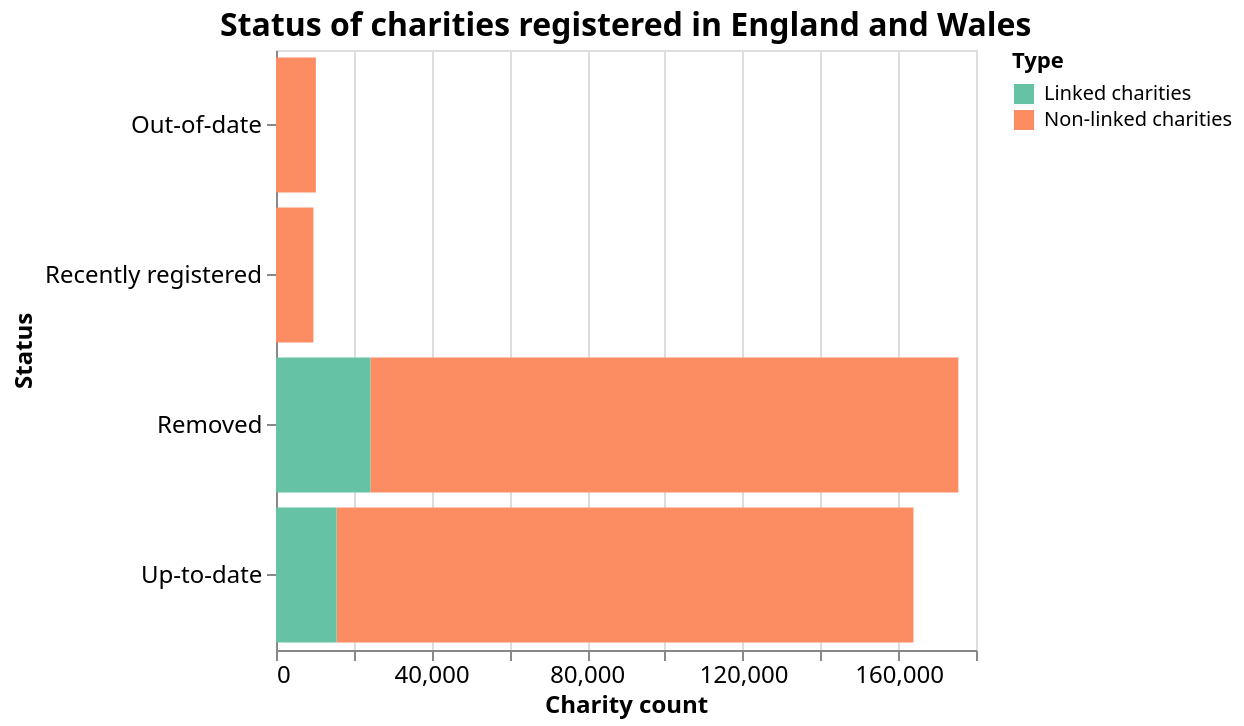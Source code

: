 {"config":{"view":{"width":350,"height":300},"axis":{"labelFont":"Averta","labelFontSize":12,"titleFont":"Averta","titleFontSize":12},"range":{"category":{"scheme":"set2"}},"title":{"font":"Averta","fontSize":16}},"data":{"name":"data-ee4de48c0687aa99cff9ec19379bfe05"},"mark":"bar","encoding":{"color":{"type":"nominal","field":"Type"},"tooltip":[{"type":"nominal","field":"Status"},{"type":"quantitative","field":"Charity count"},{"type":"nominal","field":"Type"}],"x":{"type":"quantitative","field":"Charity count"},"y":{"type":"nominal","field":"Status"}},"selection":{"selector172":{"type":"single","on":"click","fields":["_vgsid_"],"resolve":"global","empty":"all"},"selector173":{"type":"interval","bind":"scales","on":"[mousedown, window:mouseup] > window:mousemove!","encodings":["x","y"],"translate":"[mousedown, window:mouseup] > window:mousemove!","zoom":"wheel!","mark":{"fill":"#333","fillOpacity":0.125,"stroke":"white"},"resolve":"global"}},"title":"Status of charities registered in England and Wales","$schema":"https://vega.github.io/schema/vega-lite/v2.6.0.json","datasets":{"data-ee4de48c0687aa99cff9ec19379bfe05":[{"Status":"Removed","Charity count":151188,"Type":"Non-linked charities"},{"Status":"Up-to-date","Charity count":148331,"Type":"Non-linked charities"},{"Status":"Out-of-date","Charity count":10252,"Type":"Non-linked charities"},{"Status":"Recently registered","Charity count":9610,"Type":"Non-linked charities"},{"Status":"Removed","Charity count":24279,"Type":"Linked charities"},{"Status":"Up-to-date","Charity count":15585,"Type":"Linked charities"},{"Status":"Out-of-date","Charity count":0,"Type":"Linked charities"},{"Status":"Recently registered","Charity count":0,"Type":"Linked charities"}]}}